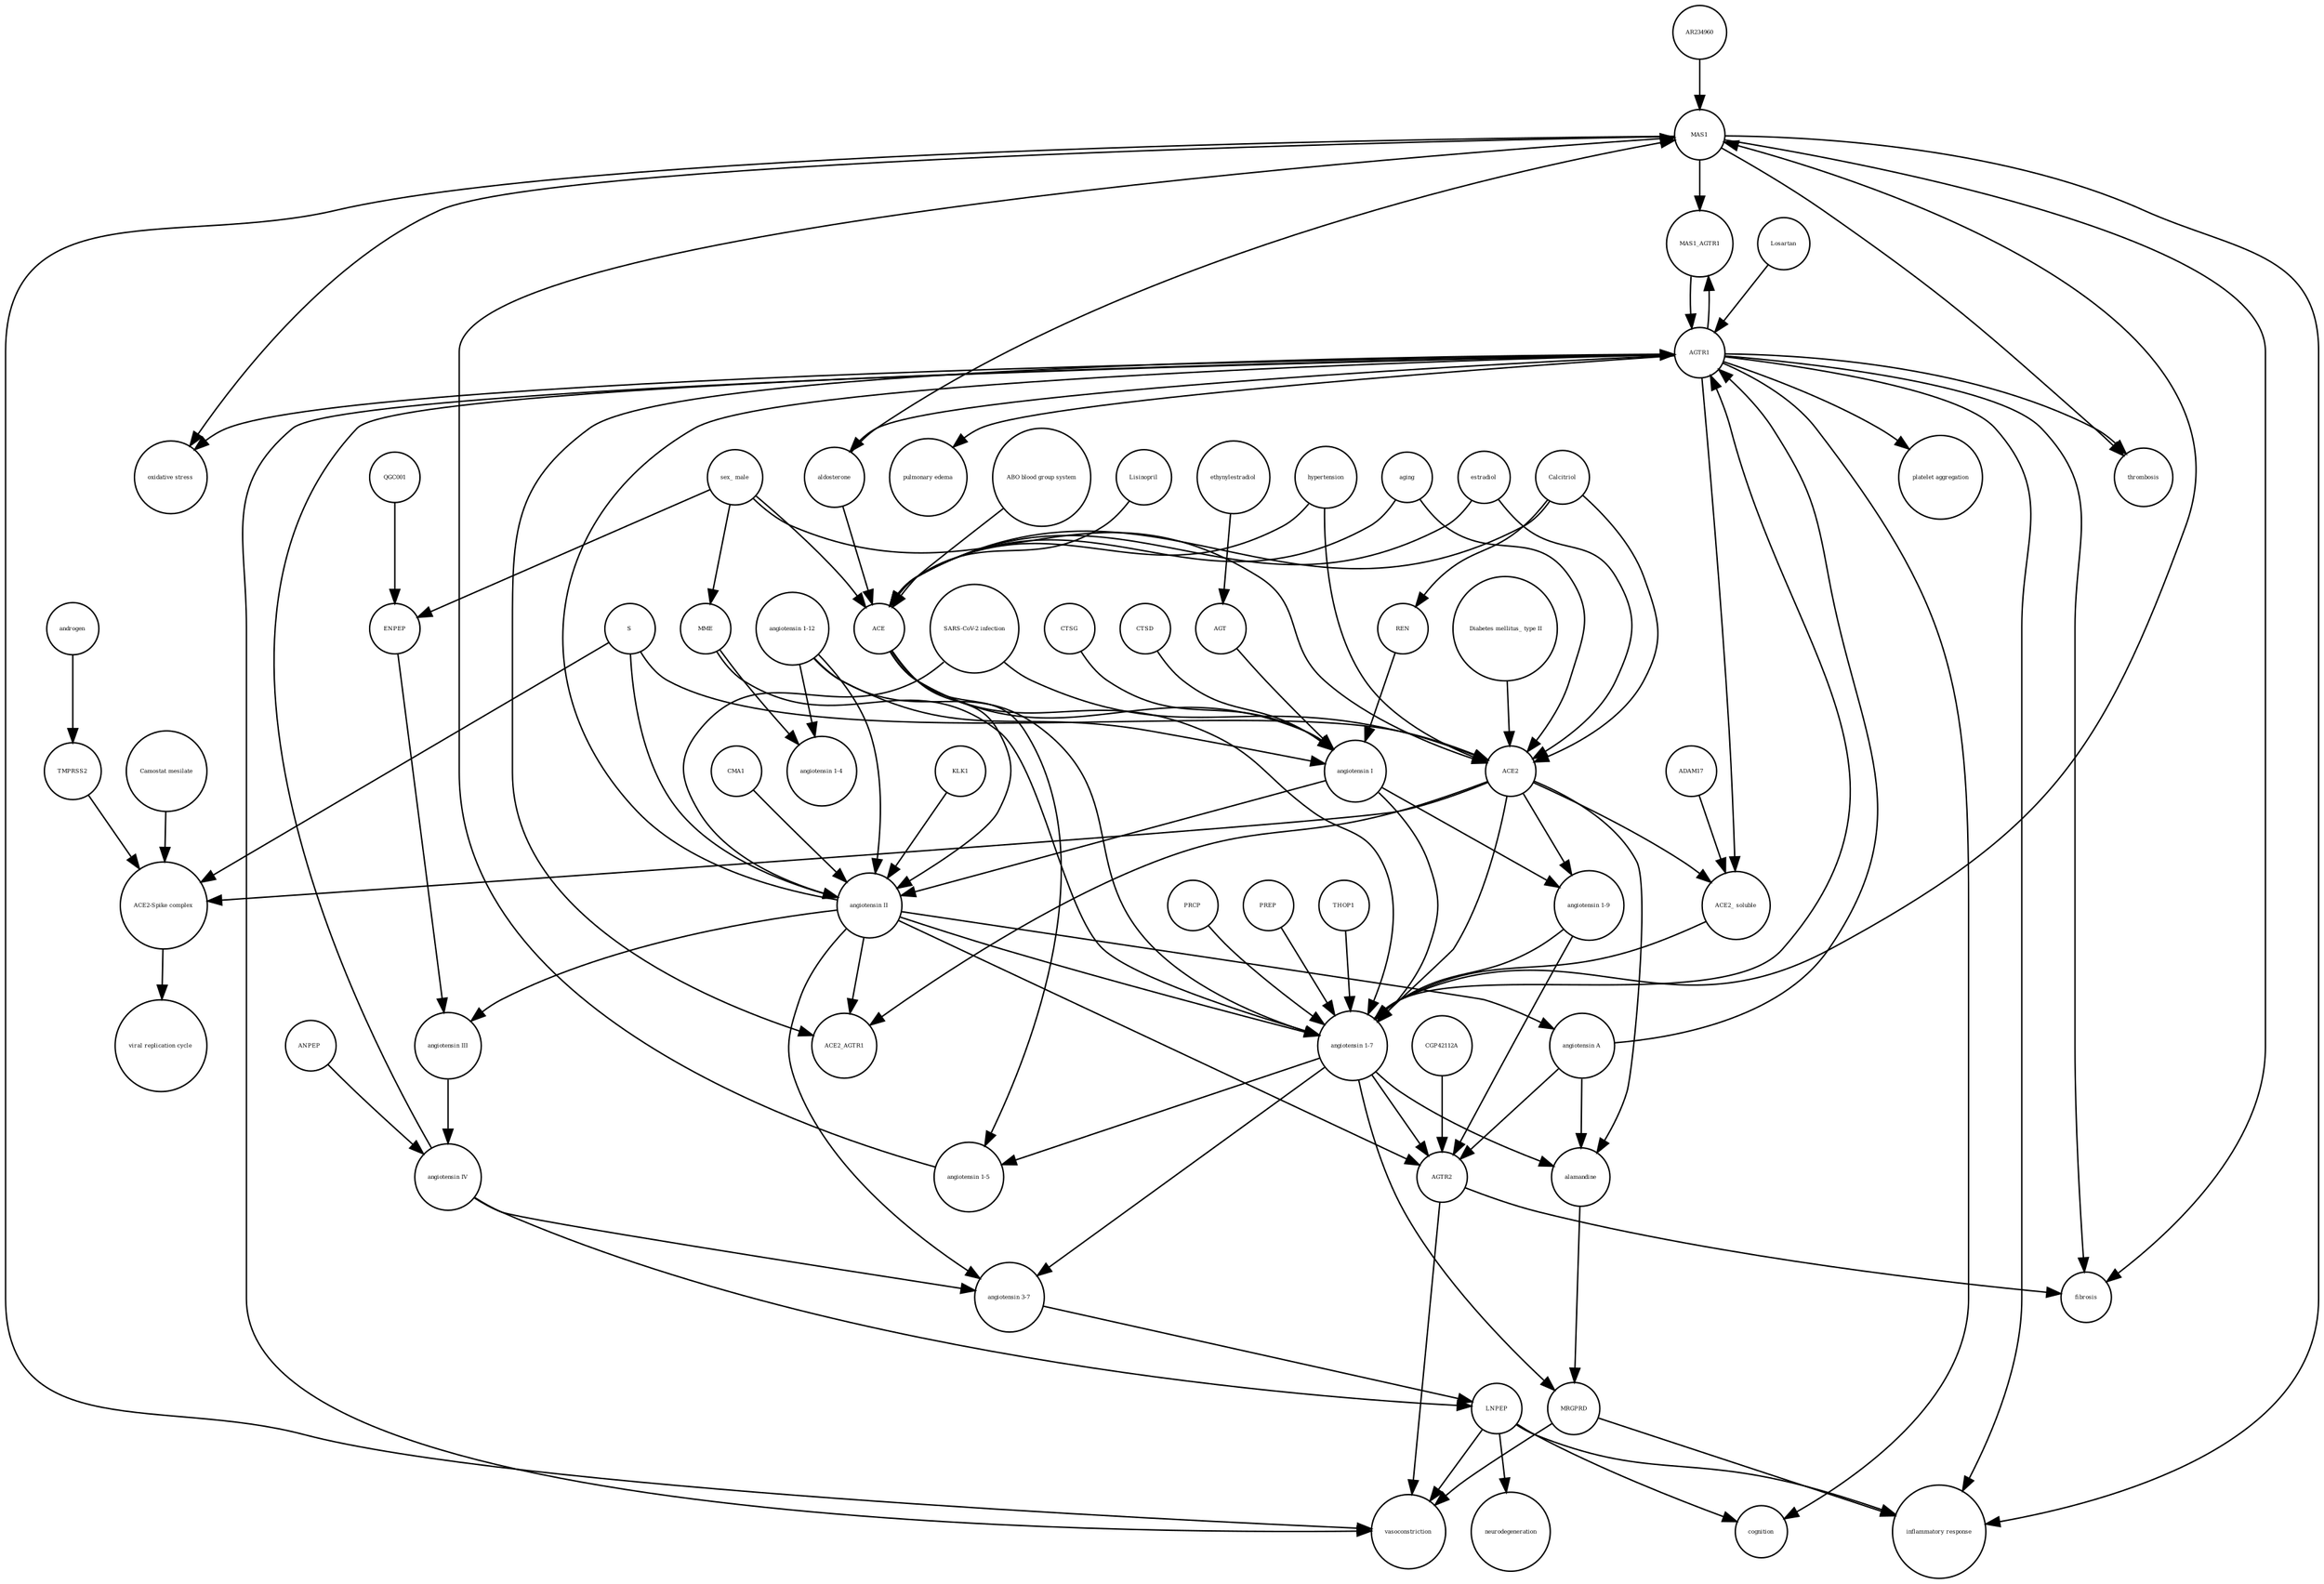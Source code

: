 strict digraph  {
MRGPRD [annotation="urn_miriam_hgnc_HGNC%3A29626", bipartite=0, cls=macromolecule, fontsize=4, label=MRGPRD, shape=circle];
"inflammatory response" [annotation="urn_miriam_obo.go_GO%3A0006954", bipartite=0, cls=phenotype, fontsize=4, label="inflammatory response", shape=circle];
MAS1 [annotation="urn_miriam_hgnc_HGNC%3A6899", bipartite=0, cls=macromolecule, fontsize=4, label=MAS1, shape=circle];
AGTR2 [annotation="urn_miriam_hgnc_HGNC%3A338", bipartite=0, cls=macromolecule, fontsize=4, label=AGTR2, shape=circle];
vasoconstriction [annotation=urn_miriam_mesh_D014661, bipartite=0, cls=phenotype, fontsize=4, label=vasoconstriction, shape=circle];
LNPEP [annotation="urn_miriam_hgnc_HGNC%3A6656", bipartite=0, cls=macromolecule, fontsize=4, label=LNPEP, shape=circle];
"ACE2-Spike complex" [annotation=urn_miriam_pubmed_32275855, bipartite=0, cls=complex, fontsize=4, label="ACE2-Spike complex", shape=circle];
"viral replication cycle" [annotation=urn_miriam_mesh_D014661, bipartite=0, cls=phenotype, fontsize=4, label="viral replication cycle", shape=circle];
fibrosis [annotation=urn_miriam_mesh_D005355, bipartite=0, cls=phenotype, fontsize=4, label=fibrosis, shape=circle];
"oxidative stress" [annotation="urn_miriam_obo.go_GO%3A0006979", bipartite=0, cls=phenotype, fontsize=4, label="oxidative stress", shape=circle];
thrombosis [annotation=urn_miriam_mesh_D013927, bipartite=0, cls=phenotype, fontsize=4, label=thrombosis, shape=circle];
AGTR1 [annotation="urn_miriam_hgnc_HGNC%3A336", bipartite=0, cls=macromolecule, fontsize=4, label=AGTR1, shape=circle];
neurodegeneration [annotation=urn_miriam_mesh_D009410, bipartite=0, cls=phenotype, fontsize=4, label=neurodegeneration, shape=circle];
cognition [annotation=urn_miriam_mesh_D003071, bipartite=0, cls=phenotype, fontsize=4, label=cognition, shape=circle];
"pulmonary edema" [annotation=urn_miriam_mesh_D011654, bipartite=0, cls=phenotype, fontsize=4, label="pulmonary edema", shape=circle];
"platelet aggregation" [annotation="urn_miriam_obo.go_GO%3A0070527", bipartite=0, cls=phenotype, fontsize=4, label="platelet aggregation", shape=circle];
"angiotensin II" [annotation="urn_miriam_obo.chebi_CHEBI%3A48432", bipartite=0, cls="simple chemical", fontsize=4, label="angiotensin II", shape=circle];
MME [annotation="", bipartite=0, cls=macromolecule, fontsize=4, label=MME, shape=circle];
PRCP [annotation="urn_miriam_hgnc_HGNC%3A9344", bipartite=0, cls=macromolecule, fontsize=4, label=PRCP, shape=circle];
CTSG [annotation="urn_miriam_hgnc_HGNC%3A2532", bipartite=0, cls=macromolecule, fontsize=4, label=CTSG, shape=circle];
"angiotensin 1-5" [annotation="urn_miriam_obo.chebi_CHEBI%3A80129", bipartite=0, cls="simple chemical", fontsize=4, label="angiotensin 1-5", shape=circle];
S [annotation="urn_miriam_uniprot_P0DTC2|urn_miriam_uniprot_P59594", bipartite=0, cls=macromolecule, fontsize=4, label=S, shape=circle];
"SARS-CoV-2 infection" [annotation="urn_miriam_taxonomy_2697049|urn_miriam_mesh_C000657245", bipartite=0, cls=phenotype, fontsize=4, label="SARS-CoV-2 infection", shape=circle];
estradiol [annotation="urn_miriam_obo.chebi_CHEBI%3A16469", bipartite=0, cls="simple chemical", fontsize=4, label=estradiol, shape=circle];
CMA1 [annotation="urn_miriam_hgnc_HGNC%3A2097", bipartite=0, cls=macromolecule, fontsize=4, label=CMA1, shape=circle];
PREP [annotation="urn_miriam_hgnc_HGNC%3A9358", bipartite=0, cls=macromolecule, fontsize=4, label=PREP, shape=circle];
Lisinopril [annotation="urn_miriam_obo.chebi_CHEBI%3A43755", bipartite=0, cls="simple chemical", fontsize=4, label=Lisinopril, shape=circle];
THOP1 [annotation="urn_miriam_hgnc_HGNC%3A11793", bipartite=0, cls=macromolecule, fontsize=4, label=THOP1, shape=circle];
ENPEP [annotation="urn_miriam_hgnc_HGNC%3A3355", bipartite=0, cls=macromolecule, fontsize=4, label=ENPEP, shape=circle];
"angiotensin 3-7" [annotation=urn_miriam_pubmed_30934934, bipartite=0, cls="simple chemical", fontsize=4, label="angiotensin 3-7", shape=circle];
aldosterone [annotation="urn_miriam_obo.chebi_CHEBI%3A27584", bipartite=0, cls="simple chemical", fontsize=4, label=aldosterone, shape=circle];
Calcitriol [annotation="urn_miriam_obo.chebi_CHEBI%3A17823", bipartite=0, cls="simple chemical", fontsize=4, label=Calcitriol, shape=circle];
"angiotensin 1-12" [annotation=urn_miriam_pubmed_27465904, bipartite=0, cls="simple chemical", fontsize=4, label="angiotensin 1-12", shape=circle];
QGC001 [annotation=urn_miriam_pubmed_24337978, bipartite=0, cls="simple chemical", fontsize=4, label=QGC001, shape=circle];
androgen [annotation="urn_miriam_obo.chebi_CHEBI%3A50113", bipartite=0, cls="simple chemical", fontsize=4, label=androgen, shape=circle];
ACE [annotation="urn_miriam_hgnc_HGNC%3A2707", bipartite=0, cls=macromolecule, fontsize=4, label=ACE, shape=circle];
ACE2_AGTR1 [annotation=urn_miriam_pubmed_25225202, bipartite=0, cls=complex, fontsize=4, label=ACE2_AGTR1, shape=circle];
ethynylestradiol [annotation="urn_miriam_obo.chebi_CHEBI%3A4903", bipartite=0, cls="simple chemical", fontsize=4, label=ethynylestradiol, shape=circle];
CGP42112A [annotation="urn_miriam_obo.chebi_CHEBI%3A147302", bipartite=0, cls="simple chemical", fontsize=4, label=CGP42112A, shape=circle];
ADAM17 [annotation="urn_miriam_hgnc_HGNC%3A195", bipartite=0, cls=macromolecule, fontsize=4, label=ADAM17, shape=circle];
" Diabetes mellitus_ type II" [annotation=urn_miriam_mesh_D003924, bipartite=0, cls=phenotype, fontsize=4, label=" Diabetes mellitus_ type II", shape=circle];
"angiotensin IV" [annotation="urn_miriam_obo.chebi_CHEBI%3A80127", bipartite=0, cls="simple chemical", fontsize=4, label="angiotensin IV", shape=circle];
"angiotensin A" [annotation="urn_miriam_kegg.compound_C20970|urn_miriam_pubchem.compound_91691124", bipartite=0, cls="simple chemical", fontsize=4, label="angiotensin A", shape=circle];
"sex_ male" [annotation=urn_miriam_mesh_D008297, bipartite=0, cls=phenotype, fontsize=4, label="sex_ male", shape=circle];
"angiotensin 1-9" [annotation="urn_miriam_obo.chebi_CHEBI%3A80128", bipartite=0, cls="simple chemical", fontsize=4, label="angiotensin 1-9", shape=circle];
"angiotensin III" [annotation="urn_miriam_obo.chebi_CHEBI%3A89666", bipartite=0, cls="simple chemical", fontsize=4, label="angiotensin III", shape=circle];
AR234960 [annotation="urn_miriam_pubchem.compound_146025955", bipartite=0, cls="simple chemical", fontsize=4, label=AR234960, shape=circle];
Losartan [annotation="urn_miriam_obo.chebi_CHEBI%3A6541", bipartite=0, cls="simple chemical", fontsize=4, label=Losartan, shape=circle];
"ACE2_ soluble" [annotation="urn_miriam_hgnc.symbol_ACE2", bipartite=0, cls=macromolecule, fontsize=4, label="ACE2_ soluble", shape=circle];
"ABO blood group system" [annotation=urn_miriam_mesh_D000017, bipartite=0, cls=phenotype, fontsize=4, label="ABO blood group system", shape=circle];
hypertension [annotation=urn_miriam_mesh_D006973, bipartite=0, cls=phenotype, fontsize=4, label=hypertension, shape=circle];
AGT [annotation="urn_miriam_hgnc_HGNC%3A333", bipartite=0, cls=macromolecule, fontsize=4, label=AGT, shape=circle];
"angiotensin 1-7" [annotation="urn_miriam_obo.chebi_CHEBI%3A55438", bipartite=0, cls="simple chemical", fontsize=4, label="angiotensin 1-7", shape=circle];
"angiotensin I" [annotation="urn_miriam_obo.chebi_CHEBI%3A2718", bipartite=0, cls="simple chemical", fontsize=4, label="angiotensin I", shape=circle];
MAS1_AGTR1 [annotation=urn_miriam_pubmed_15809376, bipartite=0, cls=complex, fontsize=4, label=MAS1_AGTR1, shape=circle];
REN [annotation="urn_miriam_hgnc_HGNC%3A9958", bipartite=0, cls=macromolecule, fontsize=4, label=REN, shape=circle];
"ANPEP " [annotation="urn_miriam_hgnc_HGNC%3A500", bipartite=0, cls=macromolecule, fontsize=4, label="ANPEP ", shape=circle];
aging [annotation="urn_miriam_obo.go_GO%3A0007568", bipartite=0, cls=phenotype, fontsize=4, label=aging, shape=circle];
CTSD [annotation="urn_miriam_hgnc_HGNC%3A2529", bipartite=0, cls=macromolecule, fontsize=4, label=CTSD, shape=circle];
"Camostat mesilate" [annotation="urn_miriam_obo.chebi_CHEBI%3A135632", bipartite=0, cls="simple chemical", fontsize=4, label="Camostat mesilate", shape=circle];
TMPRSS2 [annotation="urn_miriam_hgnc_HGNC%3A11876", bipartite=0, cls=macromolecule, fontsize=4, label=TMPRSS2, shape=circle];
ACE2 [annotation="urn_miriam_hgnc_HGNC%3A13557", bipartite=0, cls=macromolecule, fontsize=4, label=ACE2, shape=circle];
"angiotensin 1-4" [annotation=urn_miriam_pubmed_22490446, bipartite=0, cls="simple chemical", fontsize=4, label="angiotensin 1-4", shape=circle];
KLK1 [annotation="urn_miriam_hgnc_HGNC%3A6357", bipartite=0, cls=macromolecule, fontsize=4, label=KLK1, shape=circle];
alamandine [annotation="urn_miriam_pubchem.compound_44192273", bipartite=0, cls="simple chemical", fontsize=4, label=alamandine, shape=circle];
MRGPRD -> "inflammatory response"  [annotation="", interaction_type=inhibition];
MRGPRD -> vasoconstriction  [annotation="", interaction_type=inhibition];
MAS1 -> "inflammatory response"  [annotation="", interaction_type=inhibition];
MAS1 -> vasoconstriction  [annotation="", interaction_type=inhibition];
MAS1 -> fibrosis  [annotation="", interaction_type=inhibition];
MAS1 -> "oxidative stress"  [annotation="", interaction_type=inhibition];
MAS1 -> thrombosis  [annotation="", interaction_type=inhibition];
MAS1 -> MAS1_AGTR1  [annotation="", interaction_type=production];
AGTR2 -> vasoconstriction  [annotation="", interaction_type=inhibition];
AGTR2 -> fibrosis  [annotation="", interaction_type=inhibition];
LNPEP -> "inflammatory response"  [annotation="", interaction_type=inhibition];
LNPEP -> vasoconstriction  [annotation="", interaction_type=inhibition];
LNPEP -> neurodegeneration  [annotation="", interaction_type=inhibition];
LNPEP -> cognition  [annotation="", interaction_type="necessary stimulation"];
"ACE2-Spike complex" -> "viral replication cycle"  [annotation="", interaction_type="necessary stimulation"];
AGTR1 -> thrombosis  [annotation="", interaction_type="necessary stimulation"];
AGTR1 -> "inflammatory response"  [annotation="", interaction_type="necessary stimulation"];
AGTR1 -> fibrosis  [annotation="", interaction_type="necessary stimulation"];
AGTR1 -> vasoconstriction  [annotation="", interaction_type="necessary stimulation"];
AGTR1 -> "oxidative stress"  [annotation="", interaction_type="necessary stimulation"];
AGTR1 -> cognition  [annotation="", interaction_type=inhibition];
AGTR1 -> "pulmonary edema"  [annotation="", interaction_type="necessary stimulation"];
AGTR1 -> "platelet aggregation"  [annotation="", interaction_type="necessary stimulation"];
AGTR1 -> MAS1_AGTR1  [annotation="", interaction_type=production];
AGTR1 -> "ACE2_ soluble"  [annotation="urn_miriam_pubmed_24227843|urn_miriam_taxonomy_9606|urn_miriam_pubmed_32333398|urn_miriam_pubmed_28512108", interaction_type=stimulation];
AGTR1 -> ACE2_AGTR1  [annotation="", interaction_type=production];
AGTR1 -> aldosterone  [annotation="urn_miriam_pubmed_1338730|urn_miriam_taxonomy_10116", interaction_type=stimulation];
"angiotensin II" -> AGTR1  [annotation="urn_miriam_pubmed_15809376|urn_miriam_taxonomy_9606", interaction_type=stimulation];
"angiotensin II" -> "angiotensin III"  [annotation="", interaction_type=production];
"angiotensin II" -> "angiotensin 1-7"  [annotation="", interaction_type=production];
"angiotensin II" -> "angiotensin A"  [annotation="", interaction_type=production];
"angiotensin II" -> ACE2_AGTR1  [annotation="urn_miriam_pubmed_25225202|urn_miriam_taxonomy_9606", interaction_type=inhibition];
"angiotensin II" -> AGTR2  [annotation="urn_miriam_pubmed_17630322|urn_miriam_taxonomy_9606|urn_miriam_pubmed_17138938", interaction_type=stimulation];
"angiotensin II" -> "angiotensin 3-7"  [annotation="", interaction_type=production];
MME -> "angiotensin 1-7"  [annotation="urn_miriam_pubmed_22490446|urn_miriam_taxonomy_10116", interaction_type=catalysis];
MME -> "angiotensin 1-4"  [annotation="urn_miriam_pubmed_22490446|urn_miriam_taxonomy_10116", interaction_type=catalysis];
PRCP -> "angiotensin 1-7"  [annotation="urn_miriam_taxonomy_10090|urn_miriam_pubmed_23392115", interaction_type=catalysis];
CTSG -> "angiotensin I"  [annotation="urn_miriam_pubmed_6172448|urn_miriam_taxonomy_9606", interaction_type=catalysis];
"angiotensin 1-5" -> MAS1  [annotation="urn_miriam_pubmed_27660028|urn_miriam_taxonomy_10116", interaction_type=stimulation];
S -> "angiotensin II"  [annotation="urn_miriam_pubmed_16007097|urn_miriam_taxonomy_10090|urn_miriam_uniprot_P59594|urn_miriam_pubmed_19375596|urn_miriam_taxonomy_9606", interaction_type=stimulation];
S -> "ACE2-Spike complex"  [annotation="", interaction_type=production];
S -> ACE2  [annotation="urn_miriam_pubmed_32432918|urn_miriam_taxonomy_9606|urn_miriam_pubmed_19864379|urn_miriam_uniprot_P59594|urn_miriam_pubmed_26562171|urn_miriam_pubmed_28944831|urn_miriam_taxonomy_10116", interaction_type=inhibition];
"SARS-CoV-2 infection" -> ACE2  [annotation="urn_miriam_pubmed_32408336|urn_miriam_taxonomy_9606", interaction_type=inhibition];
"SARS-CoV-2 infection" -> "angiotensin II"  [annotation="urn_miriam_pubmed_32048163|urn_miriam_taxonomy_9606", interaction_type=stimulation];
estradiol -> ACE  [annotation="urn_miriam_pubmed_26562171|urn_miriam_taxonomy_9606|urn_miriam_pubmed_28944831|urn_miriam_taxonomy_10116", interaction_type=stimulation];
estradiol -> ACE2  [annotation="urn_miriam_pubmed_32432918|urn_miriam_taxonomy_9606|urn_miriam_pubmed_19864379|urn_miriam_uniprot_P59594|urn_miriam_pubmed_26562171|urn_miriam_pubmed_28944831|urn_miriam_taxonomy_10116", interaction_type=modulation];
CMA1 -> "angiotensin II"  [annotation="urn_miriam_pubmed_2266130|urn_miriam_taxonomy_9606", interaction_type=catalysis];
PREP -> "angiotensin 1-7"  [annotation="urn_miriam_pubmed_1310484|urn_miriam_taxonomy_9606", interaction_type=catalysis];
Lisinopril -> ACE  [annotation="urn_miriam_pubmed_2550696|urn_miriam_taxonomy_9606", interaction_type=inhibition];
THOP1 -> "angiotensin 1-7"  [annotation="urn_miriam_pubmed_24041943|urn_miriam_taxonomy_10116", interaction_type=catalysis];
ENPEP -> "angiotensin III"  [annotation="urn_miriam_pubmed_8876246|urn_miriam_taxonomy_10090", interaction_type=catalysis];
"angiotensin 3-7" -> LNPEP  [annotation="urn_miriam_pubmed_30934934|urn_miriam_taxonomy_40674", interaction_type=stimulation];
aldosterone -> ACE  [annotation="urn_miriam_pubmed_31165585|urn_miriam_taxonomy_9606", interaction_type=stimulation];
aldosterone -> MAS1  [annotation="urn_miriam_pubmed_31165585|urn_miriam_taxonomy_9606", interaction_type=inhibition];
Calcitriol -> ACE  [annotation="urn_miriam_pubmed_26562171|urn_miriam_taxonomy_9606|urn_miriam_pubmed_28944831|urn_miriam_taxonomy_10116", interaction_type=inhibition];
Calcitriol -> REN  [annotation="urn_miriam_pubmed_12122115|urn_miriam_taxonomy_10090", interaction_type=inhibition];
Calcitriol -> ACE2  [annotation="urn_miriam_pubmed_32432918|urn_miriam_taxonomy_9606|urn_miriam_pubmed_19864379|urn_miriam_uniprot_P59594|urn_miriam_pubmed_26562171|urn_miriam_pubmed_28944831|urn_miriam_taxonomy_10116", interaction_type=stimulation];
"angiotensin 1-12" -> "angiotensin I"  [annotation="", interaction_type=production];
"angiotensin 1-12" -> "angiotensin 1-4"  [annotation="", interaction_type=production];
"angiotensin 1-12" -> "angiotensin II"  [annotation="", interaction_type=production];
"angiotensin 1-12" -> "angiotensin 1-7"  [annotation="", interaction_type=production];
QGC001 -> ENPEP  [annotation="urn_miriam_pubmed_22710644|urn_miriam_taxonomy_10116", interaction_type=inhibition];
androgen -> TMPRSS2  [annotation="urn_miriam_pubmed_10485450|urn_miriam_taxonomy_9606", interaction_type=stimulation];
ACE -> "angiotensin 1-7"  [annotation="urn_miriam_pubmed_15283675|urn_miriam_taxonomy_9606", interaction_type=catalysis];
ACE -> "angiotensin II"  [annotation="urn_miriam_taxonomy_9606|urn_miriam_pubmed_10969042", interaction_type=catalysis];
ACE -> "angiotensin 1-5"  [annotation="urn_miriam_pubmed_10969042|urn_miriam_taxonomy_9606", interaction_type=catalysis];
ACE -> "angiotensin I"  [annotation="urn_miriam_pubmed_22490446|urn_miriam_taxonomy_10116", interaction_type=catalysis];
ethynylestradiol -> AGT  [annotation="urn_miriam_pubmed_8351287|urn_miriam_taxonomy_10116", interaction_type=stimulation];
CGP42112A -> AGTR2  [annotation="urn_miriam_pubmed_25014541|urn_miriam_taxonomy_9606", interaction_type=stimulation];
ADAM17 -> "ACE2_ soluble"  [annotation="urn_miriam_pubmed_24227843|urn_miriam_taxonomy_9606|urn_miriam_pubmed_32333398|urn_miriam_pubmed_28512108", interaction_type=catalysis];
" Diabetes mellitus_ type II" -> ACE2  [annotation="urn_miriam_pubmed_18403595|urn_miriam_pubmed_19034303|urn_miriam_taxonomy_9606", interaction_type=inhibition];
"angiotensin IV" -> LNPEP  [annotation="urn_miriam_pubmed_11707427|urn_miriam_taxonomy_9606", interaction_type=stimulation];
"angiotensin IV" -> AGTR1  [annotation="urn_miriam_pubmed_26497614|urn_miriam_taxonomy_10116|urn_miriam_pubmed_17630322|urn_miriam_pubmed_32333398|urn_miriam_pubmed_17138938|urn_miriam_taxonomy_9606", interaction_type=stimulation];
"angiotensin IV" -> "angiotensin 3-7"  [annotation="", interaction_type=production];
"angiotensin A" -> AGTR2  [annotation="urn_miriam_pubmed_17630322|urn_miriam_taxonomy_9606|urn_miriam_pubmed_17138938", interaction_type=stimulation];
"angiotensin A" -> alamandine  [annotation="", interaction_type=production];
"angiotensin A" -> AGTR1  [annotation="urn_miriam_pubmed_26497614|urn_miriam_taxonomy_10116|urn_miriam_pubmed_17630322|urn_miriam_pubmed_32333398|urn_miriam_pubmed_17138938|urn_miriam_taxonomy_9606", interaction_type=stimulation];
"sex_ male" -> ACE2  [annotation="urn_miriam_pubmed_26171856|urn_miriam_taxonomy_10116|urn_miriam_pubmed_26010093", interaction_type=stimulation];
"sex_ male" -> ENPEP  [annotation="urn_miriam_pubmed_28174624|urn_miriam_taxonomy_9606", interaction_type=inhibition];
"sex_ male" -> MME  [annotation="urn_miriam_pubmed_28174624|urn_miriam_taxonomy_9606", interaction_type=stimulation];
"sex_ male" -> ACE  [annotation="urn_miriam_taxonomy_9606|urn_miriam_pubmed_28174624", interaction_type=inhibition];
"angiotensin 1-9" -> "angiotensin 1-7"  [annotation="", interaction_type=production];
"angiotensin 1-9" -> AGTR2  [annotation="urn_miriam_pubmed_30048754|urn_miriam_taxonomy_10116", interaction_type=stimulation];
"angiotensin III" -> "angiotensin IV"  [annotation="", interaction_type=production];
AR234960 -> MAS1  [annotation="urn_miriam_pubmed_29287092|urn_miriam_taxonomy_9606", interaction_type=stimulation];
Losartan -> AGTR1  [annotation="urn_miriam_pubmed_24530803|urn_miriam_taxonomy_8355", interaction_type=inhibition];
"ACE2_ soluble" -> "angiotensin 1-7"  [annotation="urn_miriam_pubmed_28512108|urn_miriam_taxonomy_9606", interaction_type=stimulation];
"ABO blood group system" -> ACE  [annotation="urn_miriam_pubmed_24803075|urn_miriam_pubmed_32343152|urn_miriam_pubmed_20066004|urn_miriam_pubmed_23937567|urn_miriam_taxonomy_9606", interaction_type=modulation];
hypertension -> ACE2  [annotation="urn_miriam_pubmed_18403595|urn_miriam_pubmed_19034303|urn_miriam_taxonomy_9606", interaction_type=inhibition];
hypertension -> ACE  [annotation="urn_miriam_pubmed_18403595|urn_miriam_taxonomy_9606", interaction_type=stimulation];
AGT -> "angiotensin I"  [annotation="", interaction_type=production];
"angiotensin 1-7" -> MRGPRD  [annotation="urn_miriam_pubmed_27217404|urn_miriam_taxonomy_9606", interaction_type=stimulation];
"angiotensin 1-7" -> MAS1  [annotation="urn_miriam_pubmed_27217404|urn_miriam_taxonomy_9606", interaction_type=stimulation];
"angiotensin 1-7" -> "angiotensin 3-7"  [annotation="", interaction_type=production];
"angiotensin 1-7" -> AGTR1  [annotation="urn_miriam_pubmed_29928987|urn_miriam_taxonomy_9606", interaction_type=inhibition];
"angiotensin 1-7" -> "angiotensin 1-5"  [annotation="", interaction_type=production];
"angiotensin 1-7" -> AGTR2  [annotation="urn_miriam_pubmed_15767466|urn_miriam_taxonomy_10116", interaction_type=stimulation];
"angiotensin 1-7" -> alamandine  [annotation="", interaction_type=production];
"angiotensin I" -> "angiotensin 1-9"  [annotation="", interaction_type=production];
"angiotensin I" -> "angiotensin II"  [annotation="", interaction_type=production];
"angiotensin I" -> "angiotensin 1-7"  [annotation="", interaction_type=production];
MAS1_AGTR1 -> AGTR1  [annotation="urn_miriam_pubmed_15809376|urn_miriam_taxonomy_9606", interaction_type=inhibition];
REN -> "angiotensin I"  [annotation="urn_miriam_pubmed_10585461|urn_miriam_taxonomy_9606", interaction_type=catalysis];
"ANPEP " -> "angiotensin IV"  [annotation="urn_miriam_pubmed_8876246|urn_miriam_taxonomy_10090", interaction_type=catalysis];
aging -> ACE2  [annotation="urn_miriam_pubmed_28174624|urn_miriam_taxonomy_9606|urn_miriam_pubmed_27965422", interaction_type=stimulation];
aging -> ACE  [annotation="urn_miriam_taxonomy_9606|urn_miriam_pubmed_28174624", interaction_type=inhibition];
CTSD -> "angiotensin I"  [annotation="urn_miriam_pubmed_6172448|urn_miriam_taxonomy_9606", interaction_type=catalysis];
"Camostat mesilate" -> "ACE2-Spike complex"  [annotation="urn_miriam_pubmed_32142651|urn_miriam_taxonomy_9606|urn_miriam_uniprot_P0DTC2", interaction_type=inhibition];
TMPRSS2 -> "ACE2-Spike complex"  [annotation="urn_miriam_pubmed_32142651|urn_miriam_taxonomy_9606|urn_miriam_uniprot_P0DTC2", interaction_type=stimulation];
ACE2 -> "angiotensin 1-9"  [annotation="urn_miriam_pubmed_10969042|urn_miriam_taxonomy_9606", interaction_type=catalysis];
ACE2 -> "ACE2_ soluble"  [annotation="", interaction_type=production];
ACE2 -> "angiotensin 1-7"  [annotation="urn_miriam_taxonomy_10090|urn_miriam_pubmed_23392115", interaction_type=catalysis];
ACE2 -> ACE2_AGTR1  [annotation="", interaction_type=production];
ACE2 -> alamandine  [annotation="urn_miriam_pubmed_23446738|urn_miriam_taxonomy_9606", interaction_type=catalysis];
ACE2 -> "ACE2-Spike complex"  [annotation="", interaction_type=production];
KLK1 -> "angiotensin II"  [annotation="urn_miriam_taxonomy_9823|urn_miriam_pubmed_6555043", interaction_type=catalysis];
alamandine -> MRGPRD  [annotation="urn_miriam_pubmed_23446738|urn_miriam_taxonomy_9606", interaction_type=stimulation];
}
